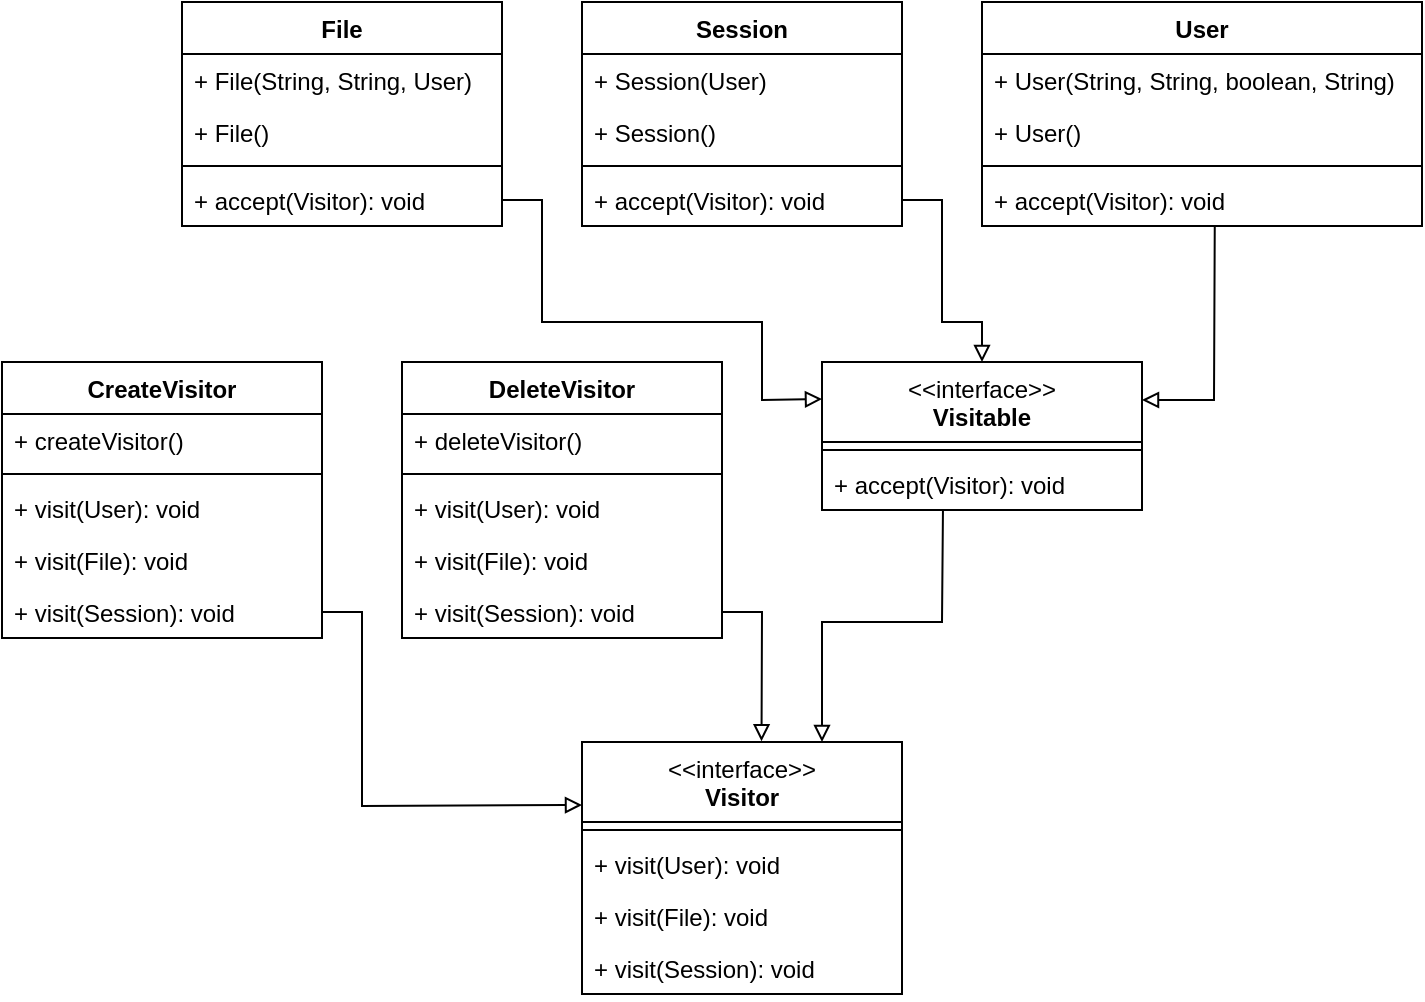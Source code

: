 <mxfile version="25.0.3">
  <diagram name="Сторінка-1" id="j678Eoa_r3RkPYpNxolW">
    <mxGraphModel dx="2604" dy="1342" grid="1" gridSize="10" guides="1" tooltips="1" connect="1" arrows="1" fold="1" page="1" pageScale="1" pageWidth="1169" pageHeight="1654" math="0" shadow="0">
      <root>
        <mxCell id="0" />
        <mxCell id="1" parent="0" />
        <mxCell id="8Hu7s_P1-iH2rJONbB4D-1" value="File" style="swimlane;fontStyle=1;align=center;verticalAlign=top;childLayout=stackLayout;horizontal=1;startSize=26;horizontalStack=0;resizeParent=1;resizeParentMax=0;resizeLast=0;collapsible=1;marginBottom=0;whiteSpace=wrap;html=1;" vertex="1" parent="1">
          <mxGeometry x="220" y="80" width="160" height="112" as="geometry" />
        </mxCell>
        <mxCell id="8Hu7s_P1-iH2rJONbB4D-33" value="+ File(String, String, User)&amp;nbsp;" style="text;strokeColor=none;fillColor=none;align=left;verticalAlign=top;spacingLeft=4;spacingRight=4;overflow=hidden;rotatable=0;points=[[0,0.5],[1,0.5]];portConstraint=eastwest;whiteSpace=wrap;html=1;" vertex="1" parent="8Hu7s_P1-iH2rJONbB4D-1">
          <mxGeometry y="26" width="160" height="26" as="geometry" />
        </mxCell>
        <mxCell id="8Hu7s_P1-iH2rJONbB4D-2" value="+ File()" style="text;strokeColor=none;fillColor=none;align=left;verticalAlign=top;spacingLeft=4;spacingRight=4;overflow=hidden;rotatable=0;points=[[0,0.5],[1,0.5]];portConstraint=eastwest;whiteSpace=wrap;html=1;" vertex="1" parent="8Hu7s_P1-iH2rJONbB4D-1">
          <mxGeometry y="52" width="160" height="26" as="geometry" />
        </mxCell>
        <mxCell id="8Hu7s_P1-iH2rJONbB4D-3" value="" style="line;strokeWidth=1;fillColor=none;align=left;verticalAlign=middle;spacingTop=-1;spacingLeft=3;spacingRight=3;rotatable=0;labelPosition=right;points=[];portConstraint=eastwest;strokeColor=inherit;" vertex="1" parent="8Hu7s_P1-iH2rJONbB4D-1">
          <mxGeometry y="78" width="160" height="8" as="geometry" />
        </mxCell>
        <mxCell id="8Hu7s_P1-iH2rJONbB4D-4" value="+ accept(Visitor): void" style="text;strokeColor=none;fillColor=none;align=left;verticalAlign=top;spacingLeft=4;spacingRight=4;overflow=hidden;rotatable=0;points=[[0,0.5],[1,0.5]];portConstraint=eastwest;whiteSpace=wrap;html=1;" vertex="1" parent="8Hu7s_P1-iH2rJONbB4D-1">
          <mxGeometry y="86" width="160" height="26" as="geometry" />
        </mxCell>
        <mxCell id="8Hu7s_P1-iH2rJONbB4D-5" value="&lt;span style=&quot;font-weight: normal;&quot;&gt;&amp;lt;&amp;lt;interface&amp;gt;&amp;gt;&lt;/span&gt;&lt;div&gt;Visitor&lt;/div&gt;" style="swimlane;fontStyle=1;align=center;verticalAlign=top;childLayout=stackLayout;horizontal=1;startSize=40;horizontalStack=0;resizeParent=1;resizeParentMax=0;resizeLast=0;collapsible=1;marginBottom=0;whiteSpace=wrap;html=1;" vertex="1" parent="1">
          <mxGeometry x="420" y="450" width="160" height="126" as="geometry" />
        </mxCell>
        <mxCell id="8Hu7s_P1-iH2rJONbB4D-7" value="" style="line;strokeWidth=1;fillColor=none;align=left;verticalAlign=middle;spacingTop=-1;spacingLeft=3;spacingRight=3;rotatable=0;labelPosition=right;points=[];portConstraint=eastwest;strokeColor=inherit;" vertex="1" parent="8Hu7s_P1-iH2rJONbB4D-5">
          <mxGeometry y="40" width="160" height="8" as="geometry" />
        </mxCell>
        <mxCell id="8Hu7s_P1-iH2rJONbB4D-8" value="+ visit(User): void" style="text;strokeColor=none;fillColor=none;align=left;verticalAlign=top;spacingLeft=4;spacingRight=4;overflow=hidden;rotatable=0;points=[[0,0.5],[1,0.5]];portConstraint=eastwest;whiteSpace=wrap;html=1;" vertex="1" parent="8Hu7s_P1-iH2rJONbB4D-5">
          <mxGeometry y="48" width="160" height="26" as="geometry" />
        </mxCell>
        <mxCell id="8Hu7s_P1-iH2rJONbB4D-44" value="+ visit(File): void" style="text;strokeColor=none;fillColor=none;align=left;verticalAlign=top;spacingLeft=4;spacingRight=4;overflow=hidden;rotatable=0;points=[[0,0.5],[1,0.5]];portConstraint=eastwest;whiteSpace=wrap;html=1;" vertex="1" parent="8Hu7s_P1-iH2rJONbB4D-5">
          <mxGeometry y="74" width="160" height="26" as="geometry" />
        </mxCell>
        <mxCell id="8Hu7s_P1-iH2rJONbB4D-45" value="+ visit(Session): void" style="text;strokeColor=none;fillColor=none;align=left;verticalAlign=top;spacingLeft=4;spacingRight=4;overflow=hidden;rotatable=0;points=[[0,0.5],[1,0.5]];portConstraint=eastwest;whiteSpace=wrap;html=1;" vertex="1" parent="8Hu7s_P1-iH2rJONbB4D-5">
          <mxGeometry y="100" width="160" height="26" as="geometry" />
        </mxCell>
        <mxCell id="8Hu7s_P1-iH2rJONbB4D-9" value="CreateVisitor" style="swimlane;fontStyle=1;align=center;verticalAlign=top;childLayout=stackLayout;horizontal=1;startSize=26;horizontalStack=0;resizeParent=1;resizeParentMax=0;resizeLast=0;collapsible=1;marginBottom=0;whiteSpace=wrap;html=1;" vertex="1" parent="1">
          <mxGeometry x="130" y="260" width="160" height="138" as="geometry" />
        </mxCell>
        <mxCell id="8Hu7s_P1-iH2rJONbB4D-10" value="+ createVisitor()" style="text;strokeColor=none;fillColor=none;align=left;verticalAlign=top;spacingLeft=4;spacingRight=4;overflow=hidden;rotatable=0;points=[[0,0.5],[1,0.5]];portConstraint=eastwest;whiteSpace=wrap;html=1;" vertex="1" parent="8Hu7s_P1-iH2rJONbB4D-9">
          <mxGeometry y="26" width="160" height="26" as="geometry" />
        </mxCell>
        <mxCell id="8Hu7s_P1-iH2rJONbB4D-11" value="" style="line;strokeWidth=1;fillColor=none;align=left;verticalAlign=middle;spacingTop=-1;spacingLeft=3;spacingRight=3;rotatable=0;labelPosition=right;points=[];portConstraint=eastwest;strokeColor=inherit;" vertex="1" parent="8Hu7s_P1-iH2rJONbB4D-9">
          <mxGeometry y="52" width="160" height="8" as="geometry" />
        </mxCell>
        <mxCell id="8Hu7s_P1-iH2rJONbB4D-12" value="+ visit(User): void" style="text;strokeColor=none;fillColor=none;align=left;verticalAlign=top;spacingLeft=4;spacingRight=4;overflow=hidden;rotatable=0;points=[[0,0.5],[1,0.5]];portConstraint=eastwest;whiteSpace=wrap;html=1;" vertex="1" parent="8Hu7s_P1-iH2rJONbB4D-9">
          <mxGeometry y="60" width="160" height="26" as="geometry" />
        </mxCell>
        <mxCell id="8Hu7s_P1-iH2rJONbB4D-36" value="+ visit(File): void" style="text;strokeColor=none;fillColor=none;align=left;verticalAlign=top;spacingLeft=4;spacingRight=4;overflow=hidden;rotatable=0;points=[[0,0.5],[1,0.5]];portConstraint=eastwest;whiteSpace=wrap;html=1;" vertex="1" parent="8Hu7s_P1-iH2rJONbB4D-9">
          <mxGeometry y="86" width="160" height="26" as="geometry" />
        </mxCell>
        <mxCell id="8Hu7s_P1-iH2rJONbB4D-37" value="+ visit(Session): void" style="text;strokeColor=none;fillColor=none;align=left;verticalAlign=top;spacingLeft=4;spacingRight=4;overflow=hidden;rotatable=0;points=[[0,0.5],[1,0.5]];portConstraint=eastwest;whiteSpace=wrap;html=1;" vertex="1" parent="8Hu7s_P1-iH2rJONbB4D-9">
          <mxGeometry y="112" width="160" height="26" as="geometry" />
        </mxCell>
        <mxCell id="8Hu7s_P1-iH2rJONbB4D-21" value="&lt;span style=&quot;font-weight: normal;&quot;&gt;&amp;lt;&amp;lt;interface&amp;gt;&amp;gt;&lt;/span&gt;&lt;div&gt;Visitable&lt;/div&gt;" style="swimlane;fontStyle=1;align=center;verticalAlign=top;childLayout=stackLayout;horizontal=1;startSize=40;horizontalStack=0;resizeParent=1;resizeParentMax=0;resizeLast=0;collapsible=1;marginBottom=0;whiteSpace=wrap;html=1;" vertex="1" parent="1">
          <mxGeometry x="540" y="260" width="160" height="74" as="geometry" />
        </mxCell>
        <mxCell id="8Hu7s_P1-iH2rJONbB4D-23" value="" style="line;strokeWidth=1;fillColor=none;align=left;verticalAlign=middle;spacingTop=-1;spacingLeft=3;spacingRight=3;rotatable=0;labelPosition=right;points=[];portConstraint=eastwest;strokeColor=inherit;" vertex="1" parent="8Hu7s_P1-iH2rJONbB4D-21">
          <mxGeometry y="40" width="160" height="8" as="geometry" />
        </mxCell>
        <mxCell id="8Hu7s_P1-iH2rJONbB4D-24" value="+ accept(Visitor): void" style="text;strokeColor=none;fillColor=none;align=left;verticalAlign=top;spacingLeft=4;spacingRight=4;overflow=hidden;rotatable=0;points=[[0,0.5],[1,0.5]];portConstraint=eastwest;whiteSpace=wrap;html=1;" vertex="1" parent="8Hu7s_P1-iH2rJONbB4D-21">
          <mxGeometry y="48" width="160" height="26" as="geometry" />
        </mxCell>
        <mxCell id="8Hu7s_P1-iH2rJONbB4D-25" value="User" style="swimlane;fontStyle=1;align=center;verticalAlign=top;childLayout=stackLayout;horizontal=1;startSize=26;horizontalStack=0;resizeParent=1;resizeParentMax=0;resizeLast=0;collapsible=1;marginBottom=0;whiteSpace=wrap;html=1;" vertex="1" parent="1">
          <mxGeometry x="620" y="80" width="220" height="112" as="geometry" />
        </mxCell>
        <mxCell id="8Hu7s_P1-iH2rJONbB4D-26" value="+ User(String, String, boolean, String)" style="text;strokeColor=none;fillColor=none;align=left;verticalAlign=top;spacingLeft=4;spacingRight=4;overflow=hidden;rotatable=0;points=[[0,0.5],[1,0.5]];portConstraint=eastwest;whiteSpace=wrap;html=1;" vertex="1" parent="8Hu7s_P1-iH2rJONbB4D-25">
          <mxGeometry y="26" width="220" height="26" as="geometry" />
        </mxCell>
        <mxCell id="8Hu7s_P1-iH2rJONbB4D-35" value="+ User()" style="text;strokeColor=none;fillColor=none;align=left;verticalAlign=top;spacingLeft=4;spacingRight=4;overflow=hidden;rotatable=0;points=[[0,0.5],[1,0.5]];portConstraint=eastwest;whiteSpace=wrap;html=1;" vertex="1" parent="8Hu7s_P1-iH2rJONbB4D-25">
          <mxGeometry y="52" width="220" height="26" as="geometry" />
        </mxCell>
        <mxCell id="8Hu7s_P1-iH2rJONbB4D-27" value="" style="line;strokeWidth=1;fillColor=none;align=left;verticalAlign=middle;spacingTop=-1;spacingLeft=3;spacingRight=3;rotatable=0;labelPosition=right;points=[];portConstraint=eastwest;strokeColor=inherit;" vertex="1" parent="8Hu7s_P1-iH2rJONbB4D-25">
          <mxGeometry y="78" width="220" height="8" as="geometry" />
        </mxCell>
        <mxCell id="8Hu7s_P1-iH2rJONbB4D-28" value="+ accept(Visitor): void" style="text;strokeColor=none;fillColor=none;align=left;verticalAlign=top;spacingLeft=4;spacingRight=4;overflow=hidden;rotatable=0;points=[[0,0.5],[1,0.5]];portConstraint=eastwest;whiteSpace=wrap;html=1;" vertex="1" parent="8Hu7s_P1-iH2rJONbB4D-25">
          <mxGeometry y="86" width="220" height="26" as="geometry" />
        </mxCell>
        <mxCell id="8Hu7s_P1-iH2rJONbB4D-29" value="Session" style="swimlane;fontStyle=1;align=center;verticalAlign=top;childLayout=stackLayout;horizontal=1;startSize=26;horizontalStack=0;resizeParent=1;resizeParentMax=0;resizeLast=0;collapsible=1;marginBottom=0;whiteSpace=wrap;html=1;" vertex="1" parent="1">
          <mxGeometry x="420" y="80" width="160" height="112" as="geometry" />
        </mxCell>
        <mxCell id="8Hu7s_P1-iH2rJONbB4D-30" value="+ Session(User)" style="text;strokeColor=none;fillColor=none;align=left;verticalAlign=top;spacingLeft=4;spacingRight=4;overflow=hidden;rotatable=0;points=[[0,0.5],[1,0.5]];portConstraint=eastwest;whiteSpace=wrap;html=1;" vertex="1" parent="8Hu7s_P1-iH2rJONbB4D-29">
          <mxGeometry y="26" width="160" height="26" as="geometry" />
        </mxCell>
        <mxCell id="8Hu7s_P1-iH2rJONbB4D-34" value="+ Session()" style="text;strokeColor=none;fillColor=none;align=left;verticalAlign=top;spacingLeft=4;spacingRight=4;overflow=hidden;rotatable=0;points=[[0,0.5],[1,0.5]];portConstraint=eastwest;whiteSpace=wrap;html=1;" vertex="1" parent="8Hu7s_P1-iH2rJONbB4D-29">
          <mxGeometry y="52" width="160" height="26" as="geometry" />
        </mxCell>
        <mxCell id="8Hu7s_P1-iH2rJONbB4D-31" value="" style="line;strokeWidth=1;fillColor=none;align=left;verticalAlign=middle;spacingTop=-1;spacingLeft=3;spacingRight=3;rotatable=0;labelPosition=right;points=[];portConstraint=eastwest;strokeColor=inherit;" vertex="1" parent="8Hu7s_P1-iH2rJONbB4D-29">
          <mxGeometry y="78" width="160" height="8" as="geometry" />
        </mxCell>
        <mxCell id="8Hu7s_P1-iH2rJONbB4D-32" value="+ accept(Visitor): void" style="text;strokeColor=none;fillColor=none;align=left;verticalAlign=top;spacingLeft=4;spacingRight=4;overflow=hidden;rotatable=0;points=[[0,0.5],[1,0.5]];portConstraint=eastwest;whiteSpace=wrap;html=1;" vertex="1" parent="8Hu7s_P1-iH2rJONbB4D-29">
          <mxGeometry y="86" width="160" height="26" as="geometry" />
        </mxCell>
        <mxCell id="8Hu7s_P1-iH2rJONbB4D-38" value="DeleteVisitor" style="swimlane;fontStyle=1;align=center;verticalAlign=top;childLayout=stackLayout;horizontal=1;startSize=26;horizontalStack=0;resizeParent=1;resizeParentMax=0;resizeLast=0;collapsible=1;marginBottom=0;whiteSpace=wrap;html=1;" vertex="1" parent="1">
          <mxGeometry x="330" y="260" width="160" height="138" as="geometry" />
        </mxCell>
        <mxCell id="8Hu7s_P1-iH2rJONbB4D-39" value="+ deleteVisitor()" style="text;strokeColor=none;fillColor=none;align=left;verticalAlign=top;spacingLeft=4;spacingRight=4;overflow=hidden;rotatable=0;points=[[0,0.5],[1,0.5]];portConstraint=eastwest;whiteSpace=wrap;html=1;" vertex="1" parent="8Hu7s_P1-iH2rJONbB4D-38">
          <mxGeometry y="26" width="160" height="26" as="geometry" />
        </mxCell>
        <mxCell id="8Hu7s_P1-iH2rJONbB4D-40" value="" style="line;strokeWidth=1;fillColor=none;align=left;verticalAlign=middle;spacingTop=-1;spacingLeft=3;spacingRight=3;rotatable=0;labelPosition=right;points=[];portConstraint=eastwest;strokeColor=inherit;" vertex="1" parent="8Hu7s_P1-iH2rJONbB4D-38">
          <mxGeometry y="52" width="160" height="8" as="geometry" />
        </mxCell>
        <mxCell id="8Hu7s_P1-iH2rJONbB4D-41" value="+ visit(User): void" style="text;strokeColor=none;fillColor=none;align=left;verticalAlign=top;spacingLeft=4;spacingRight=4;overflow=hidden;rotatable=0;points=[[0,0.5],[1,0.5]];portConstraint=eastwest;whiteSpace=wrap;html=1;" vertex="1" parent="8Hu7s_P1-iH2rJONbB4D-38">
          <mxGeometry y="60" width="160" height="26" as="geometry" />
        </mxCell>
        <mxCell id="8Hu7s_P1-iH2rJONbB4D-42" value="+ visit(File): void" style="text;strokeColor=none;fillColor=none;align=left;verticalAlign=top;spacingLeft=4;spacingRight=4;overflow=hidden;rotatable=0;points=[[0,0.5],[1,0.5]];portConstraint=eastwest;whiteSpace=wrap;html=1;" vertex="1" parent="8Hu7s_P1-iH2rJONbB4D-38">
          <mxGeometry y="86" width="160" height="26" as="geometry" />
        </mxCell>
        <mxCell id="8Hu7s_P1-iH2rJONbB4D-43" value="+ visit(Session): void" style="text;strokeColor=none;fillColor=none;align=left;verticalAlign=top;spacingLeft=4;spacingRight=4;overflow=hidden;rotatable=0;points=[[0,0.5],[1,0.5]];portConstraint=eastwest;whiteSpace=wrap;html=1;" vertex="1" parent="8Hu7s_P1-iH2rJONbB4D-38">
          <mxGeometry y="112" width="160" height="26" as="geometry" />
        </mxCell>
        <mxCell id="8Hu7s_P1-iH2rJONbB4D-46" value="" style="endArrow=block;html=1;rounded=0;exitX=1;exitY=0.5;exitDx=0;exitDy=0;entryX=0;entryY=0.25;entryDx=0;entryDy=0;endFill=0;" edge="1" parent="1" source="8Hu7s_P1-iH2rJONbB4D-4" target="8Hu7s_P1-iH2rJONbB4D-21">
          <mxGeometry width="50" height="50" relative="1" as="geometry">
            <mxPoint x="280" y="210" as="sourcePoint" />
            <mxPoint x="170" y="130" as="targetPoint" />
            <Array as="points">
              <mxPoint x="400" y="179" />
              <mxPoint x="400" y="240" />
              <mxPoint x="510" y="240" />
              <mxPoint x="510" y="279" />
            </Array>
          </mxGeometry>
        </mxCell>
        <mxCell id="8Hu7s_P1-iH2rJONbB4D-47" value="" style="endArrow=block;html=1;rounded=0;exitX=1;exitY=0.5;exitDx=0;exitDy=0;entryX=0.5;entryY=0;entryDx=0;entryDy=0;endFill=0;" edge="1" parent="1" source="8Hu7s_P1-iH2rJONbB4D-32" target="8Hu7s_P1-iH2rJONbB4D-21">
          <mxGeometry width="50" height="50" relative="1" as="geometry">
            <mxPoint x="510" y="200" as="sourcePoint" />
            <mxPoint x="830" y="220" as="targetPoint" />
            <Array as="points">
              <mxPoint x="600" y="179" />
              <mxPoint x="600" y="240" />
              <mxPoint x="620" y="240" />
            </Array>
          </mxGeometry>
        </mxCell>
        <mxCell id="8Hu7s_P1-iH2rJONbB4D-48" value="" style="endArrow=block;html=1;rounded=0;exitX=0.529;exitY=1;exitDx=0;exitDy=0;exitPerimeter=0;endFill=0;" edge="1" parent="1" source="8Hu7s_P1-iH2rJONbB4D-28">
          <mxGeometry width="50" height="50" relative="1" as="geometry">
            <mxPoint x="740" y="210" as="sourcePoint" />
            <mxPoint x="700" y="279" as="targetPoint" />
            <Array as="points">
              <mxPoint x="736" y="279" />
            </Array>
          </mxGeometry>
        </mxCell>
        <mxCell id="8Hu7s_P1-iH2rJONbB4D-49" value="" style="endArrow=block;html=1;rounded=0;exitX=1;exitY=0.5;exitDx=0;exitDy=0;entryX=0;entryY=0.25;entryDx=0;entryDy=0;endFill=0;" edge="1" parent="1" source="8Hu7s_P1-iH2rJONbB4D-37" target="8Hu7s_P1-iH2rJONbB4D-5">
          <mxGeometry width="50" height="50" relative="1" as="geometry">
            <mxPoint x="200" y="500" as="sourcePoint" />
            <mxPoint x="250" y="450" as="targetPoint" />
            <Array as="points">
              <mxPoint x="310" y="385" />
              <mxPoint x="310" y="420" />
              <mxPoint x="310" y="482" />
            </Array>
          </mxGeometry>
        </mxCell>
        <mxCell id="8Hu7s_P1-iH2rJONbB4D-50" value="" style="endArrow=block;html=1;rounded=0;exitX=1;exitY=0.5;exitDx=0;exitDy=0;endFill=0;entryX=0.561;entryY=-0.003;entryDx=0;entryDy=0;entryPerimeter=0;" edge="1" parent="1" source="8Hu7s_P1-iH2rJONbB4D-43" target="8Hu7s_P1-iH2rJONbB4D-5">
          <mxGeometry width="50" height="50" relative="1" as="geometry">
            <mxPoint x="680" y="440" as="sourcePoint" />
            <mxPoint x="510" y="450" as="targetPoint" />
            <Array as="points">
              <mxPoint x="510" y="385" />
            </Array>
          </mxGeometry>
        </mxCell>
        <mxCell id="8Hu7s_P1-iH2rJONbB4D-52" value="" style="endArrow=block;html=1;rounded=0;exitX=0.378;exitY=1;exitDx=0;exitDy=0;exitPerimeter=0;entryX=0.75;entryY=0;entryDx=0;entryDy=0;endFill=0;" edge="1" parent="1" source="8Hu7s_P1-iH2rJONbB4D-24" target="8Hu7s_P1-iH2rJONbB4D-5">
          <mxGeometry width="50" height="50" relative="1" as="geometry">
            <mxPoint x="590" y="420" as="sourcePoint" />
            <mxPoint x="640" y="370" as="targetPoint" />
            <Array as="points">
              <mxPoint x="600" y="390" />
              <mxPoint x="540" y="390" />
            </Array>
          </mxGeometry>
        </mxCell>
      </root>
    </mxGraphModel>
  </diagram>
</mxfile>
